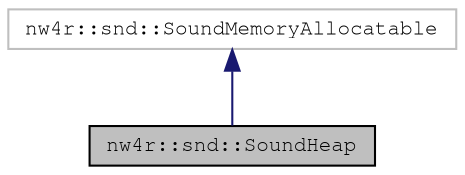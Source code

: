 digraph "nw4r::snd::SoundHeap"
{
 // LATEX_PDF_SIZE
  edge [fontname="FreeMono",fontsize="10",labelfontname="FreeMono",labelfontsize="10"];
  node [fontname="FreeMono",fontsize="10",shape=record];
  Node1 [label="nw4r::snd::SoundHeap",height=0.2,width=0.4,color="black", fillcolor="grey75", style="filled", fontcolor="black",tooltip=" "];
  Node2 -> Node1 [dir="back",color="midnightblue",fontsize="10",style="solid",fontname="FreeMono"];
  Node2 [label="nw4r::snd::SoundMemoryAllocatable",height=0.2,width=0.4,color="grey75", fillcolor="white", style="filled",URL="$structnw4r_1_1snd_1_1_sound_memory_allocatable.html",tooltip=" "];
}
